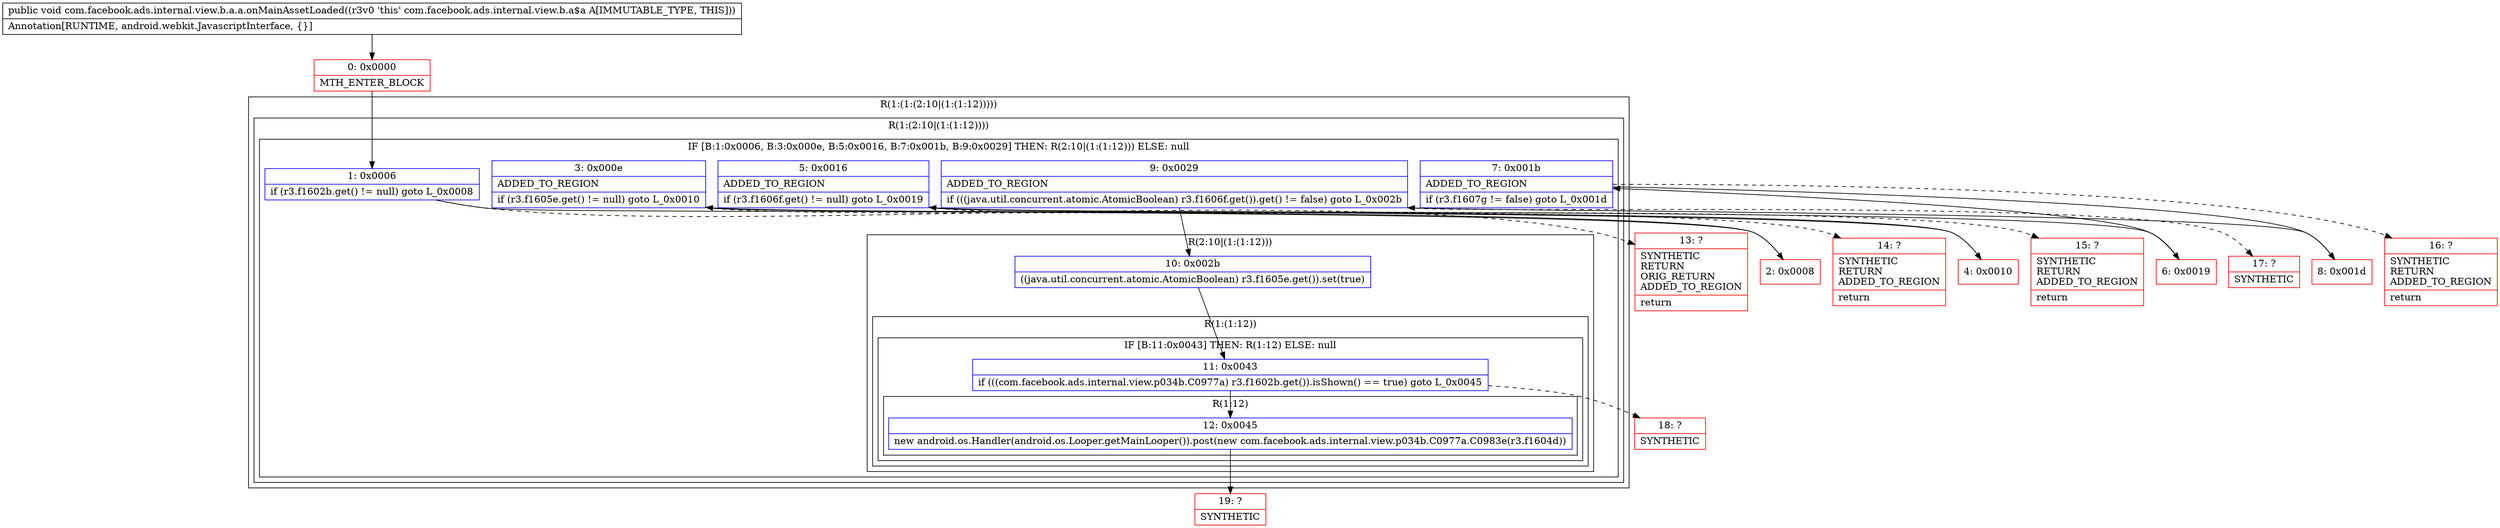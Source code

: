 digraph "CFG forcom.facebook.ads.internal.view.b.a.a.onMainAssetLoaded()V" {
subgraph cluster_Region_437969919 {
label = "R(1:(1:(2:10|(1:(1:12)))))";
node [shape=record,color=blue];
subgraph cluster_Region_1857738683 {
label = "R(1:(2:10|(1:(1:12))))";
node [shape=record,color=blue];
subgraph cluster_IfRegion_1529655799 {
label = "IF [B:1:0x0006, B:3:0x000e, B:5:0x0016, B:7:0x001b, B:9:0x0029] THEN: R(2:10|(1:(1:12))) ELSE: null";
node [shape=record,color=blue];
Node_1 [shape=record,label="{1\:\ 0x0006|if (r3.f1602b.get() != null) goto L_0x0008\l}"];
Node_3 [shape=record,label="{3\:\ 0x000e|ADDED_TO_REGION\l|if (r3.f1605e.get() != null) goto L_0x0010\l}"];
Node_5 [shape=record,label="{5\:\ 0x0016|ADDED_TO_REGION\l|if (r3.f1606f.get() != null) goto L_0x0019\l}"];
Node_7 [shape=record,label="{7\:\ 0x001b|ADDED_TO_REGION\l|if (r3.f1607g != false) goto L_0x001d\l}"];
Node_9 [shape=record,label="{9\:\ 0x0029|ADDED_TO_REGION\l|if (((java.util.concurrent.atomic.AtomicBoolean) r3.f1606f.get()).get() != false) goto L_0x002b\l}"];
subgraph cluster_Region_1417069159 {
label = "R(2:10|(1:(1:12)))";
node [shape=record,color=blue];
Node_10 [shape=record,label="{10\:\ 0x002b|((java.util.concurrent.atomic.AtomicBoolean) r3.f1605e.get()).set(true)\l}"];
subgraph cluster_Region_431932941 {
label = "R(1:(1:12))";
node [shape=record,color=blue];
subgraph cluster_IfRegion_553766286 {
label = "IF [B:11:0x0043] THEN: R(1:12) ELSE: null";
node [shape=record,color=blue];
Node_11 [shape=record,label="{11\:\ 0x0043|if (((com.facebook.ads.internal.view.p034b.C0977a) r3.f1602b.get()).isShown() == true) goto L_0x0045\l}"];
subgraph cluster_Region_521958224 {
label = "R(1:12)";
node [shape=record,color=blue];
Node_12 [shape=record,label="{12\:\ 0x0045|new android.os.Handler(android.os.Looper.getMainLooper()).post(new com.facebook.ads.internal.view.p034b.C0977a.C0983e(r3.f1604d))\l}"];
}
}
}
}
}
}
}
Node_0 [shape=record,color=red,label="{0\:\ 0x0000|MTH_ENTER_BLOCK\l}"];
Node_2 [shape=record,color=red,label="{2\:\ 0x0008}"];
Node_4 [shape=record,color=red,label="{4\:\ 0x0010}"];
Node_6 [shape=record,color=red,label="{6\:\ 0x0019}"];
Node_8 [shape=record,color=red,label="{8\:\ 0x001d}"];
Node_13 [shape=record,color=red,label="{13\:\ ?|SYNTHETIC\lRETURN\lORIG_RETURN\lADDED_TO_REGION\l|return\l}"];
Node_14 [shape=record,color=red,label="{14\:\ ?|SYNTHETIC\lRETURN\lADDED_TO_REGION\l|return\l}"];
Node_15 [shape=record,color=red,label="{15\:\ ?|SYNTHETIC\lRETURN\lADDED_TO_REGION\l|return\l}"];
Node_16 [shape=record,color=red,label="{16\:\ ?|SYNTHETIC\lRETURN\lADDED_TO_REGION\l|return\l}"];
Node_17 [shape=record,color=red,label="{17\:\ ?|SYNTHETIC\l}"];
Node_18 [shape=record,color=red,label="{18\:\ ?|SYNTHETIC\l}"];
Node_19 [shape=record,color=red,label="{19\:\ ?|SYNTHETIC\l}"];
MethodNode[shape=record,label="{public void com.facebook.ads.internal.view.b.a.a.onMainAssetLoaded((r3v0 'this' com.facebook.ads.internal.view.b.a$a A[IMMUTABLE_TYPE, THIS]))  | Annotation[RUNTIME, android.webkit.JavascriptInterface, \{\}]\l}"];
MethodNode -> Node_0;
Node_1 -> Node_2;
Node_1 -> Node_13[style=dashed];
Node_3 -> Node_4;
Node_3 -> Node_14[style=dashed];
Node_5 -> Node_6;
Node_5 -> Node_15[style=dashed];
Node_7 -> Node_8;
Node_7 -> Node_16[style=dashed];
Node_9 -> Node_10;
Node_9 -> Node_17[style=dashed];
Node_10 -> Node_11;
Node_11 -> Node_12;
Node_11 -> Node_18[style=dashed];
Node_12 -> Node_19;
Node_0 -> Node_1;
Node_2 -> Node_3;
Node_4 -> Node_5;
Node_6 -> Node_7;
Node_8 -> Node_9;
}

